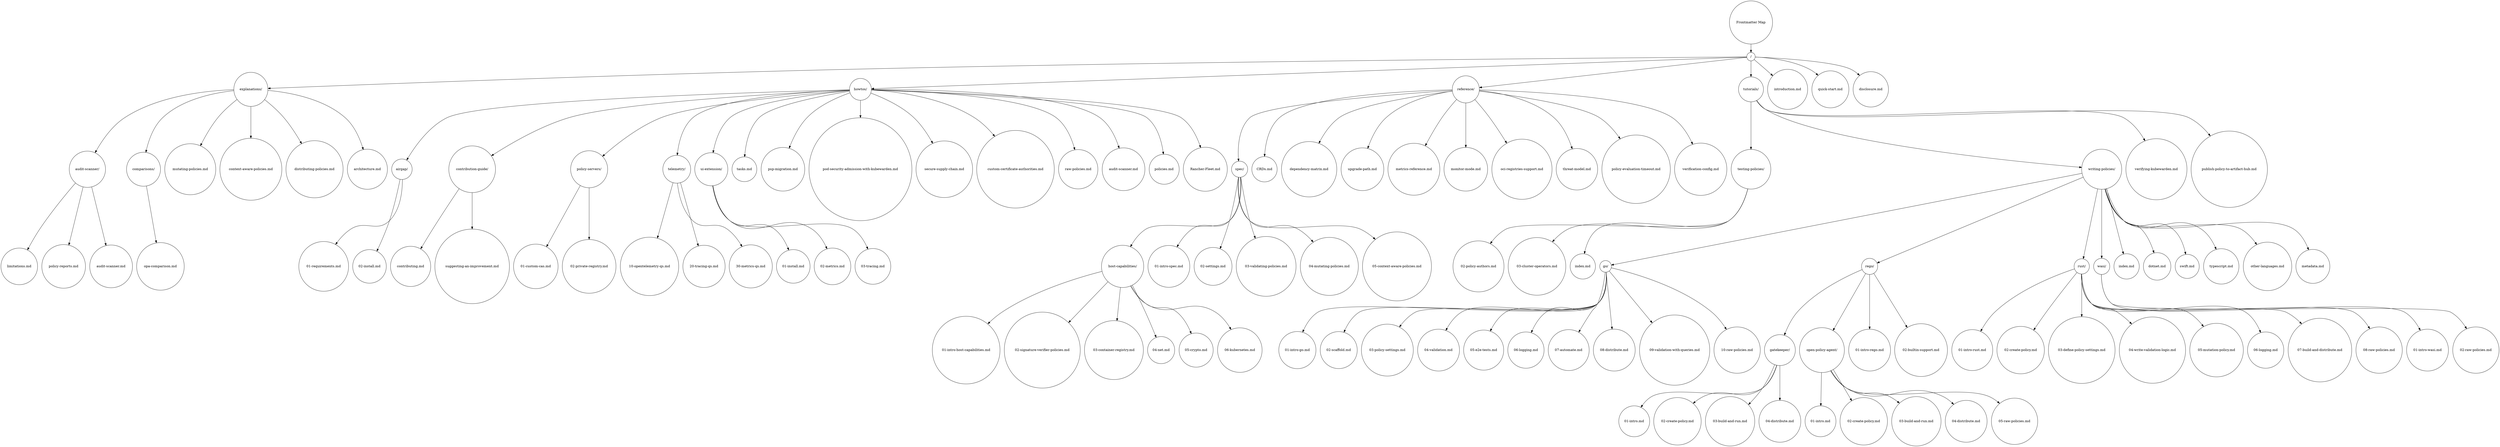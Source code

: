 digraph tree {
	"root" [label="Frontmatter Map", shape=circle]
	"/" [label="/", shape=circle]
	"explanations/" [label="explanations/", shape=circle]
	"howtos/" [label="howtos/", shape=circle]
	"reference/" [label="reference/", shape=circle]
	"tutorials/" [label="tutorials/", shape=circle]
	"/introduction.md" [label="introduction.md", shape=circle]
	"/quick-start.md" [label="quick-start.md", shape=circle]
	"/disclosure.md" [label="disclosure.md", shape=circle]
	"audit-scanner/" [label="audit-scanner/", shape=circle]
	"comparisons/" [label="comparisons/", shape=circle]
	"/explanations/mutating-policies.md" [label="mutating-policies.md", shape=circle]
	"/explanations/context-aware-policies.md" [label="context-aware-policies.md", shape=circle]
	"/explanations/distributing-policies.md" [label="distributing-policies.md", shape=circle]
	"/explanations/architecture.md" [label="architecture.md", shape=circle]
	"airgap/" [label="airgap/", shape=circle]
	"contribution-guide/" [label="contribution-guide/", shape=circle]
	"policy-servers/" [label="policy-servers/", shape=circle]
	"telemetry/" [label="telemetry/", shape=circle]
	"ui-extension/" [label="ui-extension/", shape=circle]
	"/howtos/tasks.md" [label="tasks.md", shape=circle]
	"/howtos/psp-migration.md" [label="psp-migration.md", shape=circle]
	"/howtos/pod-security-admission-with-kubewarden.md" [label="pod-security-admission-with-kubewarden.md", shape=circle]
	"/howtos/secure-supply-chain.md" [label="secure-supply-chain.md", shape=circle]
	"/howtos/custom-certificate-authorities.md" [label="custom-certificate-authorities.md", shape=circle]
	"/howtos/raw-policies.md" [label="raw-policies.md", shape=circle]
	"/howtos/audit-scanner.md" [label="audit-scanner.md", shape=circle]
	"/howtos/policies.md" [label="policies.md", shape=circle]
	"/howtos/Rancher-Fleet.md" [label="Rancher-Fleet.md", shape=circle]
	"spec/" [label="spec/", shape=circle]
	"/reference/CRDs.md" [label="CRDs.md", shape=circle]
	"/reference/dependency-matrix.md" [label="dependency-matrix.md", shape=circle]
	"/reference/upgrade-path.md" [label="upgrade-path.md", shape=circle]
	"/reference/metrics-reference.md" [label="metrics-reference.md", shape=circle]
	"/reference/monitor-mode.md" [label="monitor-mode.md", shape=circle]
	"/reference/oci-registries-support.md" [label="oci-registries-support.md", shape=circle]
	"/reference/threat-model.md" [label="threat-model.md", shape=circle]
	"/reference/policy-evaluation-timeout.md" [label="policy-evaluation-timeout.md", shape=circle]
	"/reference/verification-config.md" [label="verification-config.md", shape=circle]
	"testing-policies/" [label="testing-policies/", shape=circle]
	"writing-policies/" [label="writing-policies/", shape=circle]
	"/tutorials/verifying-kubewarden.md" [label="verifying-kubewarden.md", shape=circle]
	"/tutorials/publish-policy-to-artifact-hub.md" [label="publish-policy-to-artifact-hub.md", shape=circle]
	"/explanations/audit-scanner/limitations.md" [label="limitations.md", shape=circle]
	"/explanations/audit-scanner/policy-reports.md" [label="policy-reports.md", shape=circle]
	"/explanations/audit-scanner/audit-scanner.md" [label="audit-scanner.md", shape=circle]
	"/explanations/comparisons/opa-comparison.md" [label="opa-comparison.md", shape=circle]
	"/howtos/airgap/01-requirements.md" [label="01-requirements.md", shape=circle]
	"/howtos/airgap/02-install.md" [label="02-install.md", shape=circle]
	"/howtos/contribution-guide/contributing.md" [label="contributing.md", shape=circle]
	"/howtos/contribution-guide/suggesting-an-improvement.md" [label="suggesting-an-improvement.md", shape=circle]
	"/howtos/policy-servers/01-custom-cas.md" [label="01-custom-cas.md", shape=circle]
	"/howtos/policy-servers/02-private-registry.md" [label="02-private-registry.md", shape=circle]
	"/howtos/telemetry/10-opentelemetry-qs.md" [label="10-opentelemetry-qs.md", shape=circle]
	"/howtos/telemetry/20-tracing-qs.md" [label="20-tracing-qs.md", shape=circle]
	"/howtos/telemetry/30-metrics-qs.md" [label="30-metrics-qs.md", shape=circle]
	"/howtos/ui-extension/01-install.md" [label="01-install.md", shape=circle]
	"/howtos/ui-extension/02-metrics.md" [label="02-metrics.md", shape=circle]
	"/howtos/ui-extension/03-tracing.md" [label="03-tracing.md", shape=circle]
	"host-capabilities/" [label="host-capabilities/", shape=circle]
	"/reference/spec/01-intro-spec.md" [label="01-intro-spec.md", shape=circle]
	"/reference/spec/02-settings.md" [label="02-settings.md", shape=circle]
	"/reference/spec/03-validating-policies.md" [label="03-validating-policies.md", shape=circle]
	"/reference/spec/04-mutating-policies.md" [label="04-mutating-policies.md", shape=circle]
	"/reference/spec/05-context-aware-policies.md" [label="05-context-aware-policies.md", shape=circle]
	"/tutorials/testing-policies/02-policy-authors.md" [label="02-policy-authors.md", shape=circle]
	"/tutorials/testing-policies/03-cluster-operators.md" [label="03-cluster-operators.md", shape=circle]
	"/tutorials/testing-policies/index.md" [label="index.md", shape=circle]
	"go/" [label="go/", shape=circle]
	"rego/" [label="rego/", shape=circle]
	"rust/" [label="rust/", shape=circle]
	"wasi/" [label="wasi/", shape=circle]
	"/tutorials/writing-policies/index.md" [label="index.md", shape=circle]
	"/tutorials/writing-policies/dotnet.md" [label="dotnet.md", shape=circle]
	"/tutorials/writing-policies/swift.md" [label="swift.md", shape=circle]
	"/tutorials/writing-policies/typescript.md" [label="typescript.md", shape=circle]
	"/tutorials/writing-policies/other-languages.md" [label="other-languages.md", shape=circle]
	"/tutorials/writing-policies/metadata.md" [label="metadata.md", shape=circle]
	"/reference/spec/host-capabilities/01-intro-host-capabilities.md" [label="01-intro-host-capabilities.md", shape=circle]
	"/reference/spec/host-capabilities/02-signature-verifier-policies.md" [label="02-signature-verifier-policies.md", shape=circle]
	"/reference/spec/host-capabilities/03-container-registry.md" [label="03-container-registry.md", shape=circle]
	"/reference/spec/host-capabilities/04-net.md" [label="04-net.md", shape=circle]
	"/reference/spec/host-capabilities/05-crypto.md" [label="05-crypto.md", shape=circle]
	"/reference/spec/host-capabilities/06-kubernetes.md" [label="06-kubernetes.md", shape=circle]
	"/tutorials/writing-policies/go/01-intro-go.md" [label="01-intro-go.md", shape=circle]
	"/tutorials/writing-policies/go/02-scaffold.md" [label="02-scaffold.md", shape=circle]
	"/tutorials/writing-policies/go/03-policy-settings.md" [label="03-policy-settings.md", shape=circle]
	"/tutorials/writing-policies/go/04-validation.md" [label="04-validation.md", shape=circle]
	"/tutorials/writing-policies/go/05-e2e-tests.md" [label="05-e2e-tests.md", shape=circle]
	"/tutorials/writing-policies/go/06-logging.md" [label="06-logging.md", shape=circle]
	"/tutorials/writing-policies/go/07-automate.md" [label="07-automate.md", shape=circle]
	"/tutorials/writing-policies/go/08-distribute.md" [label="08-distribute.md", shape=circle]
	"/tutorials/writing-policies/go/09-validation-with-queries.md" [label="09-validation-with-queries.md", shape=circle]
	"/tutorials/writing-policies/go/10-raw-policies.md" [label="10-raw-policies.md", shape=circle]
	"gatekeeper/" [label="gatekeeper/", shape=circle]
	"open-policy-agent/" [label="open-policy-agent/", shape=circle]
	"/tutorials/writing-policies/rego/01-intro-rego.md" [label="01-intro-rego.md", shape=circle]
	"/tutorials/writing-policies/rego/02-builtin-support.md" [label="02-builtin-support.md", shape=circle]
	"/tutorials/writing-policies/rust/01-intro-rust.md" [label="01-intro-rust.md", shape=circle]
	"/tutorials/writing-policies/rust/02-create-policy.md" [label="02-create-policy.md", shape=circle]
	"/tutorials/writing-policies/rust/03-define-policy-settings.md" [label="03-define-policy-settings.md", shape=circle]
	"/tutorials/writing-policies/rust/04-write-validation-logic.md" [label="04-write-validation-logic.md", shape=circle]
	"/tutorials/writing-policies/rust/05-mutation-policy.md" [label="05-mutation-policy.md", shape=circle]
	"/tutorials/writing-policies/rust/06-logging.md" [label="06-logging.md", shape=circle]
	"/tutorials/writing-policies/rust/07-build-and-distribute.md" [label="07-build-and-distribute.md", shape=circle]
	"/tutorials/writing-policies/rust/08-raw-policies.md" [label="08-raw-policies.md", shape=circle]
	"/tutorials/writing-policies/wasi/01-intro-wasi.md" [label="01-intro-wasi.md", shape=circle]
	"/tutorials/writing-policies/wasi/02-raw-policies.md" [label="02-raw-policies.md", shape=circle]
	"/tutorials/writing-policies/rego/gatekeeper/01-intro.md" [label="01-intro.md", shape=circle]
	"/tutorials/writing-policies/rego/gatekeeper/02-create-policy.md" [label="02-create-policy.md", shape=circle]
	"/tutorials/writing-policies/rego/gatekeeper/03-build-and-run.md" [label="03-build-and-run.md", shape=circle]
	"/tutorials/writing-policies/rego/gatekeeper/04-distribute.md" [label="04-distribute.md", shape=circle]
	"/tutorials/writing-policies/rego/open-policy-agent/01-intro.md" [label="01-intro.md", shape=circle]
	"/tutorials/writing-policies/rego/open-policy-agent/02-create-policy.md" [label="02-create-policy.md", shape=circle]
	"/tutorials/writing-policies/rego/open-policy-agent/03-build-and-run.md" [label="03-build-and-run.md", shape=circle]
	"/tutorials/writing-policies/rego/open-policy-agent/04-distribute.md" [label="04-distribute.md", shape=circle]
	"/tutorials/writing-policies/rego/open-policy-agent/05-raw-policies.md" [label="05-raw-policies.md", shape=circle]

	"root" -> "/"
	"/" -> "explanations/"
	"/" -> "howtos/"
	"/" -> "reference/"
	"/" -> "tutorials/"
	"/" -> "/disclosure.md"
	"/" -> "/introduction.md"
	"/" -> "/quick-start.md"
	"explanations/" -> "audit-scanner/"
	"explanations/" -> "comparisons/"
	"explanations/" -> "/explanations/architecture.md"
	"explanations/" -> "/explanations/context-aware-policies.md"
	"explanations/" -> "/explanations/distributing-policies.md"
	"explanations/" -> "/explanations/mutating-policies.md"
	"howtos/" -> "airgap/"
	"howtos/" -> "contribution-guide/"
	"howtos/" -> "policy-servers/"
	"howtos/" -> "telemetry/"
	"howtos/" -> "ui-extension/"
	"howtos/" -> "/howtos/Rancher-Fleet.md"
	"howtos/" -> "/howtos/audit-scanner.md"
	"howtos/" -> "/howtos/custom-certificate-authorities.md"
	"howtos/" -> "/howtos/pod-security-admission-with-kubewarden.md"
	"howtos/" -> "/howtos/policies.md"
	"howtos/" -> "/howtos/psp-migration.md"
	"howtos/" -> "/howtos/raw-policies.md"
	"howtos/" -> "/howtos/secure-supply-chain.md"
	"howtos/" -> "/howtos/tasks.md"
	"reference/" -> "spec/"
	"reference/" -> "/reference/CRDs.md"
	"reference/" -> "/reference/dependency-matrix.md"
	"reference/" -> "/reference/metrics-reference.md"
	"reference/" -> "/reference/monitor-mode.md"
	"reference/" -> "/reference/oci-registries-support.md"
	"reference/" -> "/reference/policy-evaluation-timeout.md"
	"reference/" -> "/reference/threat-model.md"
	"reference/" -> "/reference/upgrade-path.md"
	"reference/" -> "/reference/verification-config.md"
	"tutorials/" -> "testing-policies/"
	"tutorials/" -> "writing-policies/"
	"tutorials/" -> "/tutorials/publish-policy-to-artifact-hub.md"
	"tutorials/" -> "/tutorials/verifying-kubewarden.md"
	"audit-scanner/" -> "/explanations/audit-scanner/audit-scanner.md"
	"audit-scanner/" -> "/explanations/audit-scanner/limitations.md"
	"audit-scanner/" -> "/explanations/audit-scanner/policy-reports.md"
	"comparisons/" -> "/explanations/comparisons/opa-comparison.md"
	"airgap/" -> "/howtos/airgap/01-requirements.md"
	"airgap/" -> "/howtos/airgap/02-install.md"
	"contribution-guide/" -> "/howtos/contribution-guide/contributing.md"
	"contribution-guide/" -> "/howtos/contribution-guide/suggesting-an-improvement.md"
	"policy-servers/" -> "/howtos/policy-servers/01-custom-cas.md"
	"policy-servers/" -> "/howtos/policy-servers/02-private-registry.md"
	"telemetry/" -> "/howtos/telemetry/10-opentelemetry-qs.md"
	"telemetry/" -> "/howtos/telemetry/20-tracing-qs.md"
	"telemetry/" -> "/howtos/telemetry/30-metrics-qs.md"
	"ui-extension/" -> "/howtos/ui-extension/01-install.md"
	"ui-extension/" -> "/howtos/ui-extension/02-metrics.md"
	"ui-extension/" -> "/howtos/ui-extension/03-tracing.md"
	"spec/" -> "host-capabilities/"
	"spec/" -> "/reference/spec/01-intro-spec.md"
	"spec/" -> "/reference/spec/02-settings.md"
	"spec/" -> "/reference/spec/03-validating-policies.md"
	"spec/" -> "/reference/spec/04-mutating-policies.md"
	"spec/" -> "/reference/spec/05-context-aware-policies.md"
	"testing-policies/" -> "/tutorials/testing-policies/02-policy-authors.md"
	"testing-policies/" -> "/tutorials/testing-policies/03-cluster-operators.md"
	"testing-policies/" -> "/tutorials/testing-policies/index.md"
	"writing-policies/" -> "go/"
	"writing-policies/" -> "rego/"
	"writing-policies/" -> "rust/"
	"writing-policies/" -> "wasi/"
	"writing-policies/" -> "/tutorials/writing-policies/dotnet.md"
	"writing-policies/" -> "/tutorials/writing-policies/index.md"
	"writing-policies/" -> "/tutorials/writing-policies/metadata.md"
	"writing-policies/" -> "/tutorials/writing-policies/other-languages.md"
	"writing-policies/" -> "/tutorials/writing-policies/swift.md"
	"writing-policies/" -> "/tutorials/writing-policies/typescript.md"
	"host-capabilities/" -> "/reference/spec/host-capabilities/01-intro-host-capabilities.md"
	"host-capabilities/" -> "/reference/spec/host-capabilities/02-signature-verifier-policies.md"
	"host-capabilities/" -> "/reference/spec/host-capabilities/03-container-registry.md"
	"host-capabilities/" -> "/reference/spec/host-capabilities/04-net.md"
	"host-capabilities/" -> "/reference/spec/host-capabilities/05-crypto.md"
	"host-capabilities/" -> "/reference/spec/host-capabilities/06-kubernetes.md"
	"go/" -> "/tutorials/writing-policies/go/01-intro-go.md"
	"go/" -> "/tutorials/writing-policies/go/02-scaffold.md"
	"go/" -> "/tutorials/writing-policies/go/03-policy-settings.md"
	"go/" -> "/tutorials/writing-policies/go/04-validation.md"
	"go/" -> "/tutorials/writing-policies/go/05-e2e-tests.md"
	"go/" -> "/tutorials/writing-policies/go/06-logging.md"
	"go/" -> "/tutorials/writing-policies/go/07-automate.md"
	"go/" -> "/tutorials/writing-policies/go/08-distribute.md"
	"go/" -> "/tutorials/writing-policies/go/09-validation-with-queries.md"
	"go/" -> "/tutorials/writing-policies/go/10-raw-policies.md"
	"rego/" -> "gatekeeper/"
	"rego/" -> "open-policy-agent/"
	"rego/" -> "/tutorials/writing-policies/rego/01-intro-rego.md"
	"rego/" -> "/tutorials/writing-policies/rego/02-builtin-support.md"
	"rust/" -> "/tutorials/writing-policies/rust/01-intro-rust.md"
	"rust/" -> "/tutorials/writing-policies/rust/02-create-policy.md"
	"rust/" -> "/tutorials/writing-policies/rust/03-define-policy-settings.md"
	"rust/" -> "/tutorials/writing-policies/rust/04-write-validation-logic.md"
	"rust/" -> "/tutorials/writing-policies/rust/05-mutation-policy.md"
	"rust/" -> "/tutorials/writing-policies/rust/06-logging.md"
	"rust/" -> "/tutorials/writing-policies/rust/07-build-and-distribute.md"
	"rust/" -> "/tutorials/writing-policies/rust/08-raw-policies.md"
	"wasi/" -> "/tutorials/writing-policies/wasi/01-intro-wasi.md"
	"wasi/" -> "/tutorials/writing-policies/wasi/02-raw-policies.md"
	"gatekeeper/" -> "/tutorials/writing-policies/rego/gatekeeper/01-intro.md"
	"gatekeeper/" -> "/tutorials/writing-policies/rego/gatekeeper/02-create-policy.md"
	"gatekeeper/" -> "/tutorials/writing-policies/rego/gatekeeper/03-build-and-run.md"
	"gatekeeper/" -> "/tutorials/writing-policies/rego/gatekeeper/04-distribute.md"
	"open-policy-agent/" -> "/tutorials/writing-policies/rego/open-policy-agent/01-intro.md"
	"open-policy-agent/" -> "/tutorials/writing-policies/rego/open-policy-agent/02-create-policy.md"
	"open-policy-agent/" -> "/tutorials/writing-policies/rego/open-policy-agent/03-build-and-run.md"
	"open-policy-agent/" -> "/tutorials/writing-policies/rego/open-policy-agent/04-distribute.md"
	"open-policy-agent/" -> "/tutorials/writing-policies/rego/open-policy-agent/05-raw-policies.md"
}